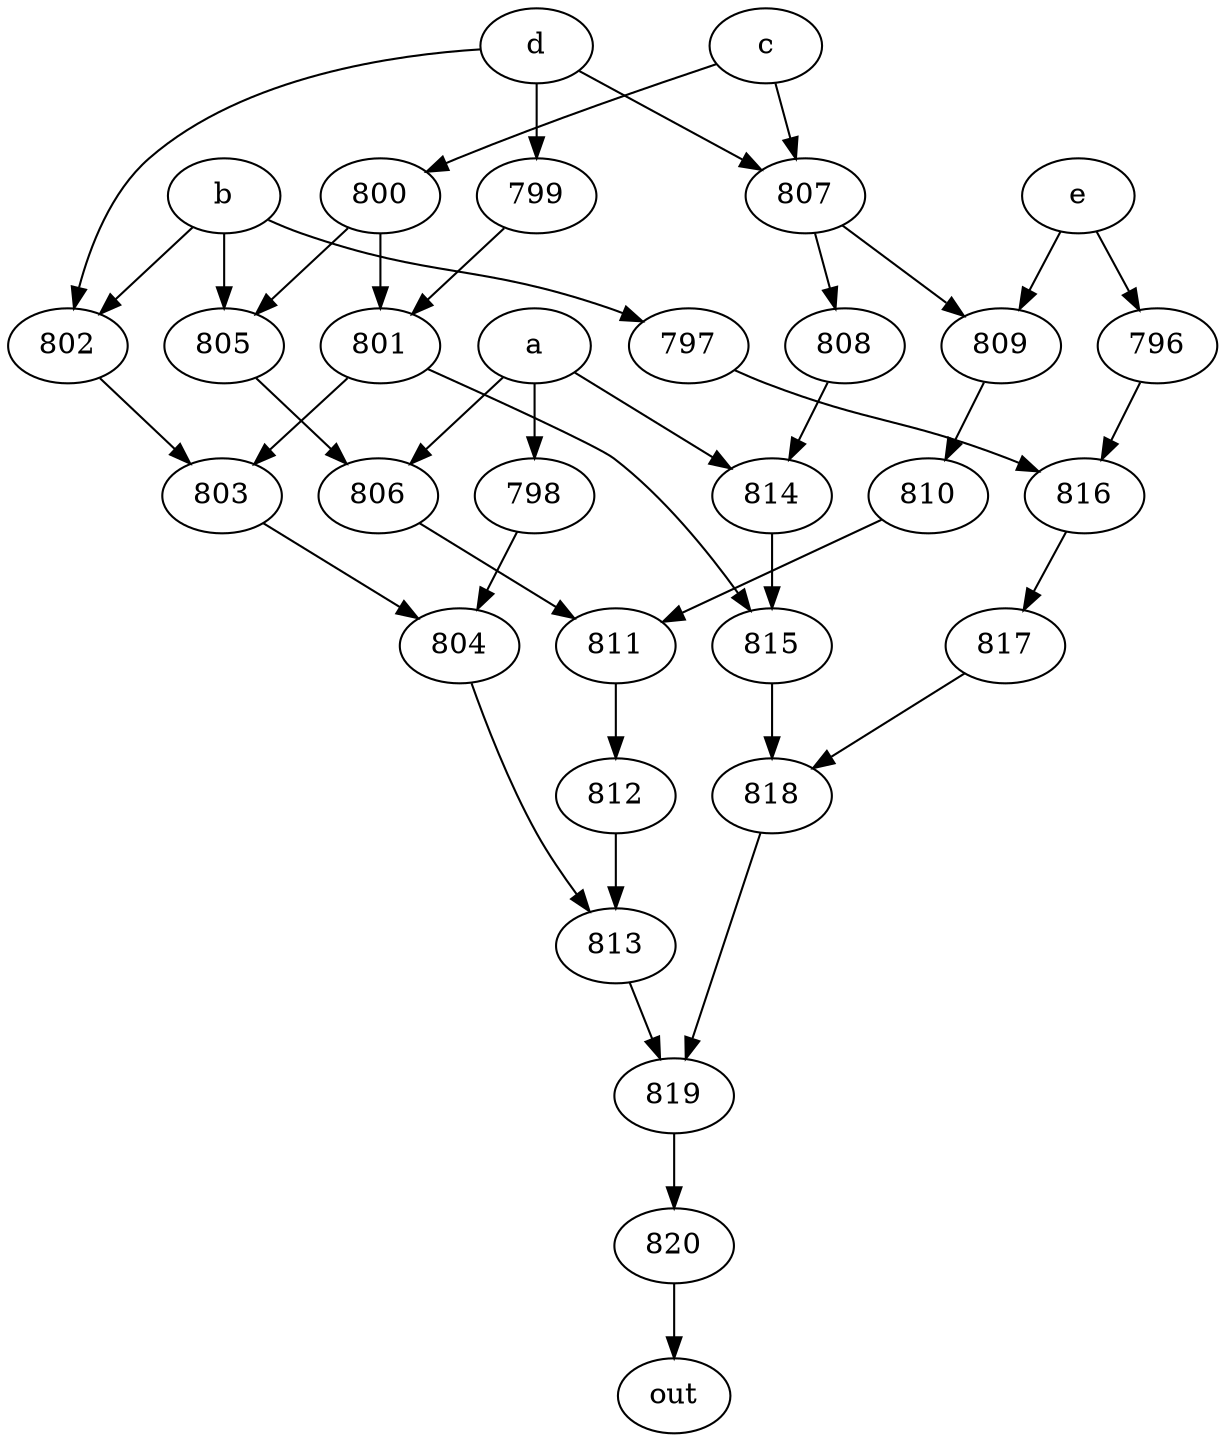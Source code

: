 strict digraph "" {
	820 -> out;
	a -> 798;
	a -> 806;
	a -> 814;
	798 -> 804;
	806 -> 811;
	814 -> 815;
	804 -> 813;
	811 -> 812;
	815 -> 818;
	b -> 797;
	b -> 802;
	b -> 805;
	797 -> 816;
	802 -> 803;
	805 -> 806;
	816 -> 817;
	803 -> 804;
	c -> 800;
	c -> 807;
	800 -> 805;
	800 -> 801;
	807 -> 808;
	807 -> 809;
	801 -> 815;
	801 -> 803;
	808 -> 814;
	809 -> 810;
	d -> 802;
	d -> 807;
	d -> 799;
	799 -> 801;
	e -> 809;
	e -> 796;
	796 -> 816;
	810 -> 811;
	817 -> 818;
	813 -> 819;
	818 -> 819;
	819 -> 820;
	812 -> 813;
}
